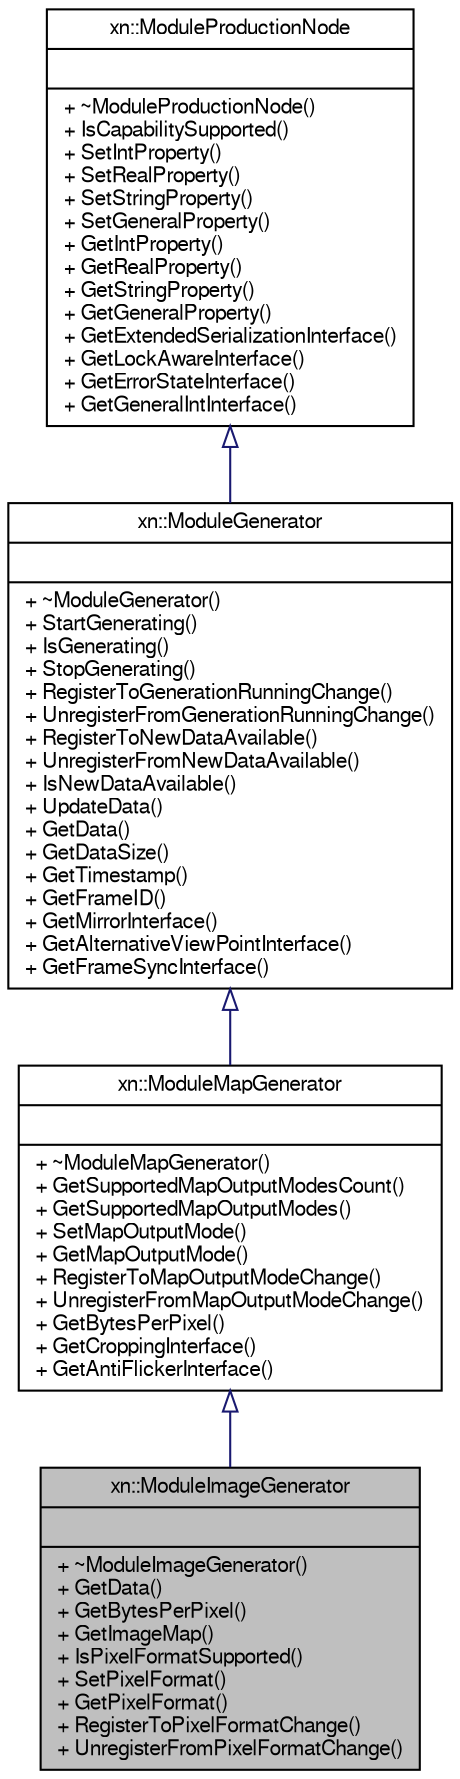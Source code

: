 digraph G
{
  edge [fontname="FreeSans",fontsize="10",labelfontname="FreeSans",labelfontsize="10"];
  node [fontname="FreeSans",fontsize="10",shape=record];
  Node1 [label="{xn::ModuleImageGenerator\n||+ ~ModuleImageGenerator()\l+ GetData()\l+ GetBytesPerPixel()\l+ GetImageMap()\l+ IsPixelFormatSupported()\l+ SetPixelFormat()\l+ GetPixelFormat()\l+ RegisterToPixelFormatChange()\l+ UnregisterFromPixelFormatChange()\l}",height=0.2,width=0.4,color="black", fillcolor="grey75", style="filled" fontcolor="black"];
  Node2 -> Node1 [dir=back,color="midnightblue",fontsize="10",style="solid",arrowtail="empty",fontname="FreeSans"];
  Node2 [label="{xn::ModuleMapGenerator\n||+ ~ModuleMapGenerator()\l+ GetSupportedMapOutputModesCount()\l+ GetSupportedMapOutputModes()\l+ SetMapOutputMode()\l+ GetMapOutputMode()\l+ RegisterToMapOutputModeChange()\l+ UnregisterFromMapOutputModeChange()\l+ GetBytesPerPixel()\l+ GetCroppingInterface()\l+ GetAntiFlickerInterface()\l}",height=0.2,width=0.4,color="black", fillcolor="white", style="filled",URL="$classxn_1_1_module_map_generator.html"];
  Node3 -> Node2 [dir=back,color="midnightblue",fontsize="10",style="solid",arrowtail="empty",fontname="FreeSans"];
  Node3 [label="{xn::ModuleGenerator\n||+ ~ModuleGenerator()\l+ StartGenerating()\l+ IsGenerating()\l+ StopGenerating()\l+ RegisterToGenerationRunningChange()\l+ UnregisterFromGenerationRunningChange()\l+ RegisterToNewDataAvailable()\l+ UnregisterFromNewDataAvailable()\l+ IsNewDataAvailable()\l+ UpdateData()\l+ GetData()\l+ GetDataSize()\l+ GetTimestamp()\l+ GetFrameID()\l+ GetMirrorInterface()\l+ GetAlternativeViewPointInterface()\l+ GetFrameSyncInterface()\l}",height=0.2,width=0.4,color="black", fillcolor="white", style="filled",URL="$classxn_1_1_module_generator.html"];
  Node4 -> Node3 [dir=back,color="midnightblue",fontsize="10",style="solid",arrowtail="empty",fontname="FreeSans"];
  Node4 [label="{xn::ModuleProductionNode\n||+ ~ModuleProductionNode()\l+ IsCapabilitySupported()\l+ SetIntProperty()\l+ SetRealProperty()\l+ SetStringProperty()\l+ SetGeneralProperty()\l+ GetIntProperty()\l+ GetRealProperty()\l+ GetStringProperty()\l+ GetGeneralProperty()\l+ GetExtendedSerializationInterface()\l+ GetLockAwareInterface()\l+ GetErrorStateInterface()\l+ GetGeneralIntInterface()\l}",height=0.2,width=0.4,color="black", fillcolor="white", style="filled",URL="$classxn_1_1_module_production_node.html"];
}
